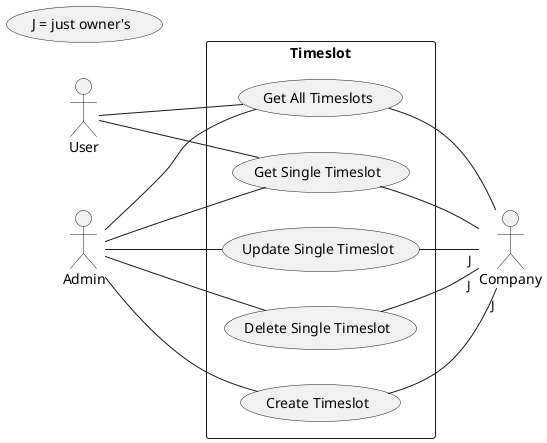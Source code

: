 @startuml Timeslot

left to right direction
    actor "User" as user
    rectangle "Timeslot" as timeslot {
        usecase "Get All Timeslots" as getAllTimeslots
        usecase "Get Single Timeslot" as getSingleTimeslot
        usecase "Create Timeslot" as createTimeslot
        usecase "Update Single Timeslot" as updateSingleTimeslot
        usecase "Delete Single Timeslot" as deleteSingleTimeslot
    }

    actor "Company" as companies
    actor "Admin" as admin

    (J = just owner's)

    user -- getAllTimeslots
    user -- getSingleTimeslot

    admin -- getAllTimeslots
    admin -- getSingleTimeslot
    admin -- createTimeslot
    admin -- updateSingleTimeslot
    admin -- deleteSingleTimeslot

    getAllTimeslots -- companies
    getSingleTimeslot -- companies
    createTimeslot -- "J" companies
    updateSingleTimeslot -- "J" companies
    deleteSingleTimeslot -- "J" companies


@enduml
